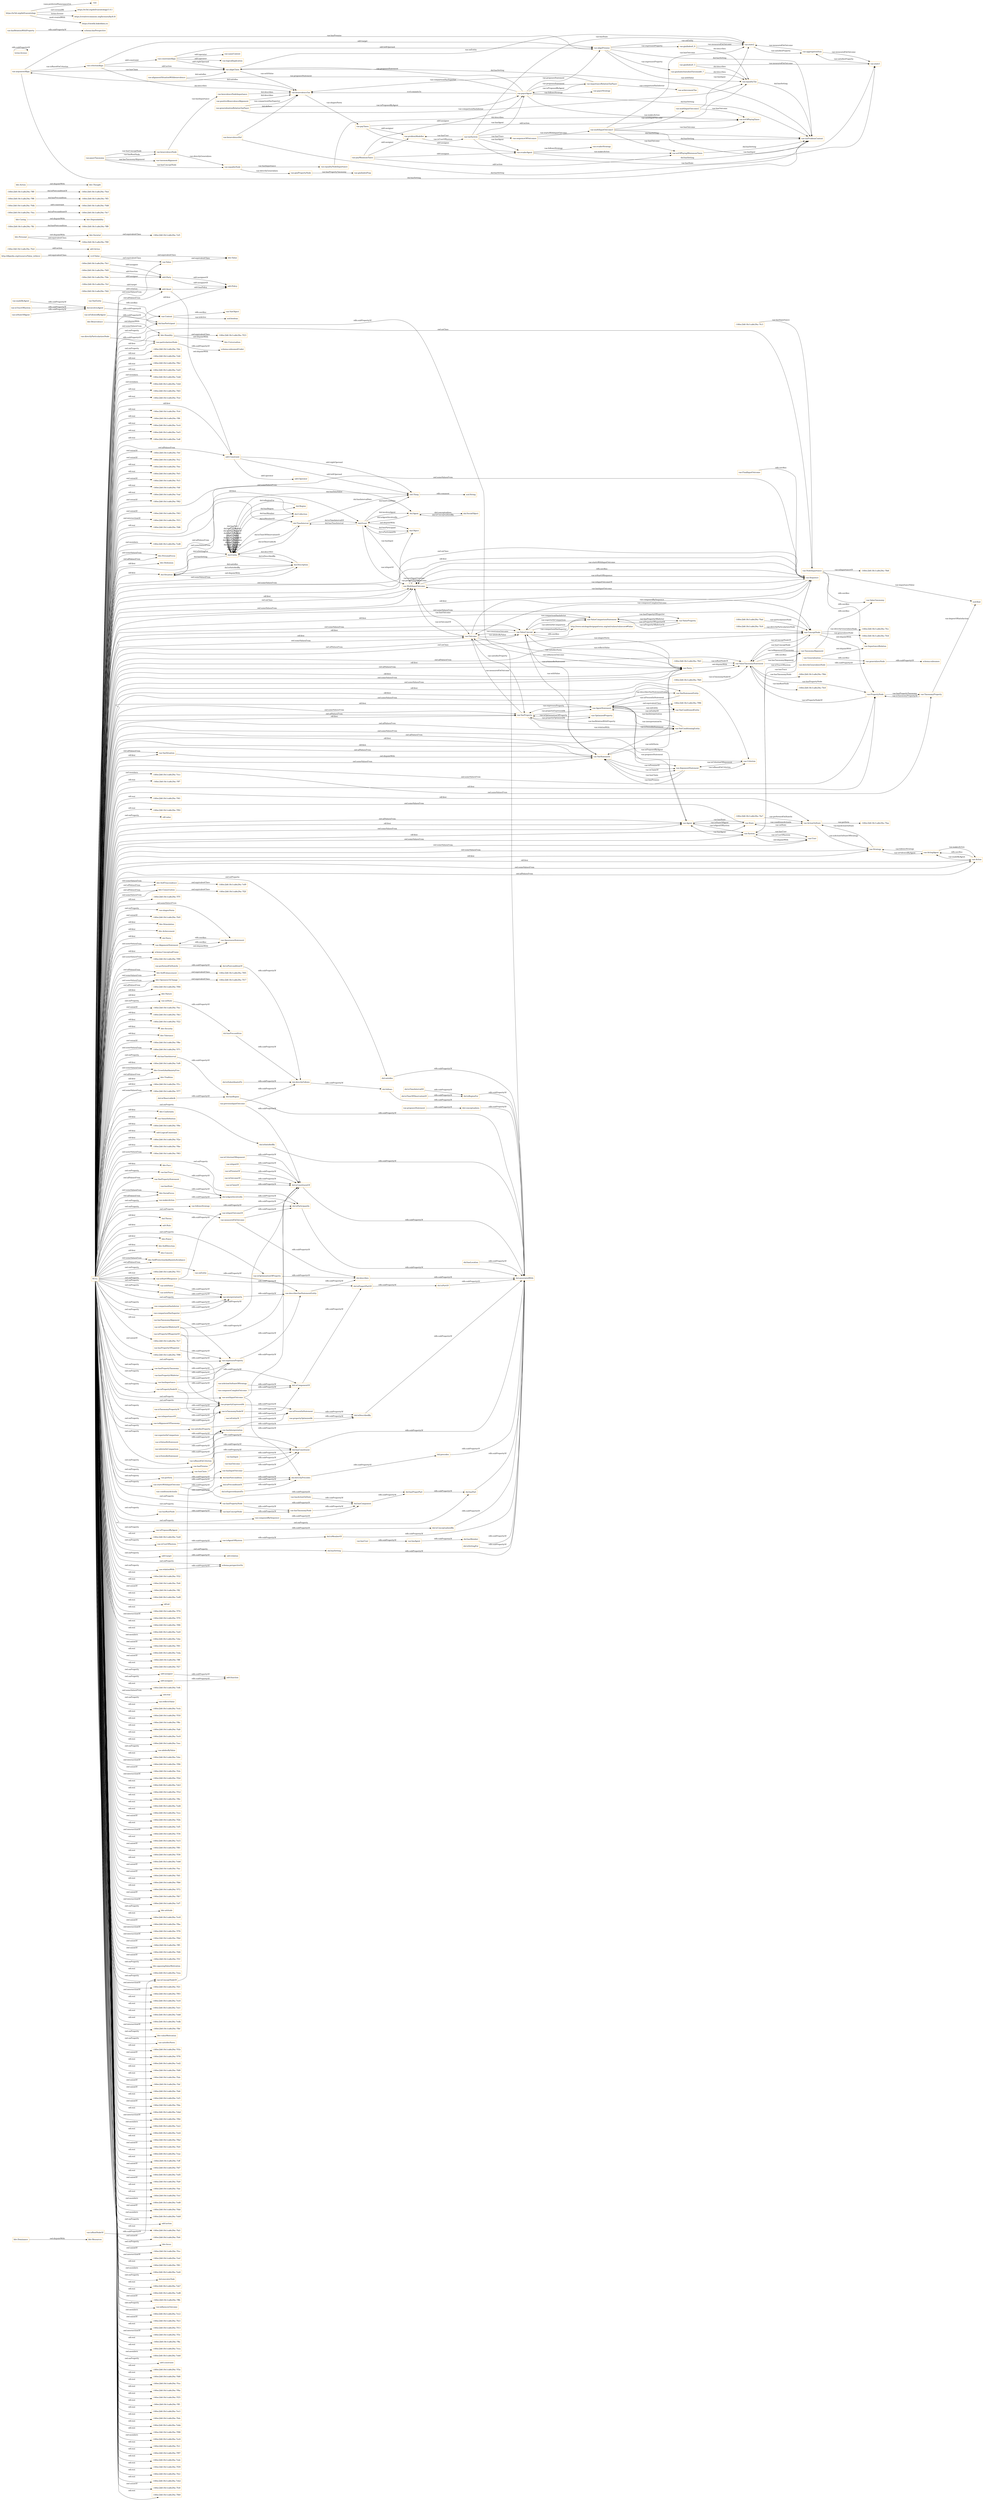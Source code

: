 digraph ar2dtool_diagram { 
rankdir=LR;
size="1501"
node [shape = rectangle, color="orange"]; "bhv:Dominance" "dul:Situation" "odrl:Action" "-140ec2b8:18c1ca8e29a:-7fb0" "bhv:PersonalFocus" "bhv:Hedonism" "-140ec2b8:18c1ca8e29a:-7fc3" "bhv:Societal" "-140ec2b8:18c1ca8e29a:-7fd5" "vae:NodeImportance" "-140ec2b8:18c1ca8e29a:-7fad" "-140ec2b8:18c1ca8e29a:-7fc0" "bhv:Universalism" "-140ec2b8:18c1ca8e29a:-7ff9" "-140ec2b8:18c1ca8e29a:-7fe4" "vae:Value" "bhv:Stimulation" "odrl:Policy" "bhv:Achievement" "bhv:Value" "dul:Norm" "odrl:Operator" "-140ec2b8:18c1ca8e29a:-7f05" "vae:VaeProperty" "bhv:SelfTrascendence" "-140ec2b8:18c1ca8e29a:-7fcc" "vae:Outcome" "schema:ConceptualFrame" "vae:VaeEntity" "vae:MultiInputOutcome" "-140ec2b8:18c1ca8e29a:-7f99" "-140ec2b8:18c1ca8e29a:-7f23" "bhv:Conservation" "vae:AlignmentStatement" "bhv:Dependability" "-140ec2b8:18c1ca8e29a:-7fc9" "dul:SocialObject" "-140ec2b8:18c1ca8e29a:-7fea" "bhv:Caring" "-140ec2b8:18c1ca8e29a:-7f04" "odrl:Asset" "bhv:Nature" "vae:Generalization" "vae:Context" "vae:ActionOnState" "vae:VaeStatement" "vae:TaxonomyProperty" "-140ec2b8:18c1ca8e29a:-7fb3" "-140ec2b8:18c1ca8e29a:-7f22" "bhv:Security" "-140ec2b8:18c1ca8e29a:-7fc6" "vae:ConceptNode" "dul:Object" "bhv:Tolerance" "vae:System" "http://dbpedia.org/resource/Value_(ethics)" "-140ec2b8:18c1ca8e29a:-7fdb" "bhv:Humility" "odrl:Party" "-140ec2b8:18c1ca8e29a:-7fbb" "vae:Norm" "-140ec2b8:18c1ca8e29a:-7f71" "-140ec2b8:18c1ca8e29a:-7ef9" "-140ec2b8:18c1ca8e29a:-7ef0" "bhv:GrowthAndAnxietyFree" "vae:User" "-140ec2b8:18c1ca8e29a:-7fd2" "vae:Sequence" "vae:AgentStatement" "-140ec2b8:18c1ca8e29a:-7f96" "vae:VaeConditionedEntity" "bhv:Tradition" "-140ec2b8:18c1ca8e29a:-7ff6" "dul:Event" "-140ec2b8:18c1ca8e29a:-7f1c" "dul:Agent" "-140ec2b8:18c1ca8e29a:-7f77" "-140ec2b8:18c1ca8e29a:-7ff0" "vae:ValueTaxonomyStatement" "vae:TaxonomyAlignment" "bhv:SelfEnhancement" "vae:Strategy" "-140ec2b8:18c1ca8e29a:-7fed" "vae:Agent" "bhv:Benevolence" "vae:FinalInputOutcome" "-140ec2b8:18c1ca8e29a:-7f17" "vae:VaeSituation" "bhv:Conformity" "vae:Action" "bhv:Resources" "-140ec2b8:18c1ca8e29a:-7fb8" "dul:Collection" "vae:AwarenessStatement" "vae:ValueDefinition" "bhv:OpennessToChange" "-140ec2b8:18c1ca8e29a:-7f0e" "vae:ActingAgent" "-140ec2b8:18c1ca8e29a:-7fde" "odrl:LogicalConstraint" "-140ec2b8:18c1ca8e29a:-7f2e" "vae:ValueConcept" "vae:PropertyNode" "vae:ValueProperty" "vae:ValueComparisonStatement" "-140ec2b8:18c1ca8e29a:-7fb5" "vae:VaeStatementEntity" "vae:Criterion" "-140ec2b8:18c1ca8e29a:-7fbe" "bhv:Thought" "dul:TimeInterval" "-140ec2b8:18c1ca8e29a:-7f63" "-140ec2b8:18c1ca8e29a:-7fd8" "vae:State" "dul:Entity" "bhv:Face" "vae:VaeConditioningEntity" "-140ec2b8:18c1ca8e29a:-7ef1" "vae:VaePropertyStatement" "bhv:SocialFocus" "-140ec2b8:18c1ca8e29a:-7faa" "odrl:Constraint" "vae:OptimizedProperty" "dul:Theory" "dul:Region" "dul:Description" "-140ec2b8:18c1ca8e29a:-7fe1" "-140ec2b8:18c1ca8e29a:-7fcf" "-140ec2b8:18c1ca8e29a:-7ff3" "-140ec2b8:18c1ca8e29a:-7ffc" "bhv:Action" "-140ec2b8:18c1ca8e29a:-7fa7" "vcvf:Value" "odrl:Rule" "bhv:Power" "vae:ImportanceRelation" "bhv:Personal" "-140ec2b8:18c1ca8e29a:-7fe7" "vae:ArgumentStatement" "bhv:SelfDirection" "-140ec2b8:18c1ca8e29a:-7f0f" "bhv:Concern" "bhv:SelfProtectionAndAnxietyAvoidance" "-140ec2b8:18c1ca8e29a:-7f2f" ; /*classes style*/
	"bhv:Action" -> "bhv:Thought" [ label = "owl:disjointWith" ];
	"vae:particularizesNode" -> "schema:subsumedUnder" [ label = "rdfs:subPropertyOf" ];
	"vae:hasConceptNode" -> "vae:hasTaxonomyNode" [ label = "rdfs:subPropertyOf" ];
	"vae:ConceptNode" -> "vae:PropertyNode" [ label = "owl:disjointWith" ];
	"vae:argumentAlign" -> "vae:criterionAlign" [ label = "vae:isBasedOnCriterion" ];
	"vae:argumentAlign" -> "vae:alignPremise" [ label = "vae:hasPremise" ];
	"vae:argumentAlign" -> "vae:alignClaim" [ label = "vae:hasClaim" ];
	"vae:argumentAlign" -> "vae:taxProblemContext" [ label = "dul:hasSetting" ];
	"vae:isTaxonomyNodeOf" -> "dul:isComponentOf" [ label = "rdfs:subPropertyOf" ];
	"vae:previousInputOutcome" -> "dul:isConstituentOf" [ label = "rdfs:subPropertyOf" ];
	"vae:previousInputOutcome" -> "dul:directlyFollows" [ label = "rdfs:subPropertyOf" ];
	"vae:proposesStatement" -> "dul:conceptualizes" [ label = "rdfs:subPropertyOf" ];
	"vae:hasTaxonomyNode" -> "dul:hasComponent" [ label = "rdfs:subPropertyOf" ];
	"vae:giniPropertyNode" -> "vae:giniIndexProp" [ label = "vae:hasPropertyTaxonomy" ];
	"dul:isSatisfiedBy" -> "dul:associatedWith" [ label = "rdfs:subPropertyOf" ];
	"vae:nextInputOutcome" -> "dul:isConstituentOf" [ label = "rdfs:subPropertyOf" ];
	"vae:nextInputOutcome" -> "dul:directlyPrecedes" [ label = "rdfs:subPropertyOf" ];
	"vae:VaeSituation" -> "vae:VaeStatement" [ label = "owl:disjointWith" ];
	"vae:benvolenceNodeImportance" -> "vae:benevolenceTax" [ label = "dul:describes" ];
	"dul:conceptualizes" -> "dul:associatedWith" [ label = "rdfs:subPropertyOf" ];
	"vae:comparisonHasInferior" -> "vae:interpretationOn" [ label = "rdfs:subPropertyOf" ];
	"vae:hasTrace" -> "dul:isAgentInvolvedIn" [ label = "rdfs:subPropertyOf" ];
	"vae:isInputOf" -> "dul:isConstituentOf" [ label = "rdfs:subPropertyOf" ];
	"dul:involvesAgent" -> "dul:hasParticipant" [ label = "rdfs:subPropertyOf" ];
	"dul:isObservableAt" -> "dul:hasRegion" [ label = "rdfs:subPropertyOf" ];
	"terms:license" -> "terms:license" [ label = "rdfs:subPropertyOf" ];
	"vae:multiInputOutcome2" -> "vae:actOfPayingTaxes" [ label = "vae:hasOutcome" ];
	"vae:multiInputOutcome2" -> "vae:state2" [ label = "vae:hasInput" ];
	"dul:hasLocation" -> "dul:associatedWith" [ label = "rdfs:subPropertyOf" ];
	"bhv:SelfTrascendence" -> "-140ec2b8:18c1ca8e29a:-7ef9" [ label = "owl:equivalentClass" ];
	"dul:isAgentInvolvedIn" -> "dul:isParticipantIn" [ label = "rdfs:subPropertyOf" ];
	"http://dbpedia.org/resource/Value_(ethics)" -> "vcvf:Value" [ label = "owl:equivalentClass" ];
	"vae:describesVaeStatementEntity" -> "dul:describes" [ label = "rdfs:subPropertyOf" ];
	"vae:hasPropertyTaxonomy" -> "vae:expressesProperty" [ label = "rdfs:subPropertyOf" ];
	"dul:Event" -> "dul:Object" [ label = "owl:disjointWith" ];
	"vae:isPremiseOf" -> "dul:isConstituentOf" [ label = "rdfs:subPropertyOf" ];
	"dul:isConstituentOf" -> "dul:associatedWith" [ label = "rdfs:subPropertyOf" ];
	"vae:interpretationOn" -> "vae:describesVaeStatementEntity" [ label = "rdfs:subPropertyOf" ];
	"vae:isTestedInStatement" -> "vae:hasInterpretation" [ label = "rdfs:subPropertyOf" ];
	"dul:Description" -> "dul:Situation" [ label = "owl:disjointWith" ];
	"vae:giniIndex0_3" -> "vae:state1" [ label = "vae:measuredOnOutcome" ];
	"vae:giniIndex0_3" -> "vae:equalityTax" [ label = "dul:describes" ];
	"vae:madeByAgent" -> "dul:involvesAgent" [ label = "rdfs:subPropertyOf" ];
	"dul:isPreconditionOf" -> "dul:directlyPrecedes" [ label = "rdfs:subPropertyOf" ];
	"vae:isOutcomeOf" -> "dul:isConstituentOf" [ label = "rdfs:subPropertyOf" ];
	"vae:isPresentInStatement" -> "dul:isDescribedBy" [ label = "rdfs:subPropertyOf" ];
	"vae:hasInput" -> "dul:hasConstituent" [ label = "rdfs:subPropertyOf" ];
	"bhv:Personal" -> "bhv:Societal" [ label = "owl:disjointWith" ];
	"bhv:Personal" -> "-140ec2b8:18c1ca8e29a:-7f0f" [ label = "owl:equivalentClass" ];
	"vae:hasUser" -> "vae:hasAgent" [ label = "rdfs:subPropertyOf" ];
	"vae:equalityTax" -> "vae:taxProblemContext" [ label = "dul:hasSetting" ];
	"dul:hasPart" -> "dul:associatedWith" [ label = "rdfs:subPropertyOf" ];
	"vae:onState" -> "dul:hasPrecondition" [ label = "rdfs:subPropertyOf" ];
	"vae:hasActionOnState" -> "dul:hasComponent" [ label = "rdfs:subPropertyOf" ];
	"vae:AgentStatement" -> "-140ec2b8:18c1ca8e29a:-7f96" [ label = "owl:equivalentClass" ];
	"vae:hasPropertyNode" -> "vae:hasTaxonomyNode" [ label = "rdfs:subPropertyOf" ];
	"vae:hasPropertyNode" -> "dul:hasComponent" [ label = "rdfs:subPropertyOf" ];
	"vae:payMinimumTaxes" -> "vae:problemModeller" [ label = "odrl:assigner" ];
	"vae:payMinimumTaxes" -> "vae:payerAgent" [ label = "odrl:assignee" ];
	"vae:payMinimumTaxes" -> "vae:evaderAgent" [ label = "odrl:assignee" ];
	"vae:payMinimumTaxes" -> "vae:actOfPayingMiniumumTaxes" [ label = "odrl:action" ];
	"vae:equalityNode" -> "vae:giniPropertyNode" [ label = "vae:directlyGeneralizes" ];
	"vae:equalityNode" -> "vae:equalityNodeImportance" [ label = "vae:hasImportance" ];
	"dul:hasPrecondition" -> "dul:directlyFollows" [ label = "rdfs:subPropertyOf" ];
	"vae:hasPropertyOfSuperior" -> "vae:expressesProperty" [ label = "rdfs:subPropertyOf" ];
	"odrl:Asset" -> "odrl:Constraint" [ label = "owl:disjointWith" ];
	"bhv:Conservation" -> "-140ec2b8:18c1ca8e29a:-7f2f" [ label = "owl:equivalentClass" ];
	"dul:hasRegion" -> "dul:associatedWith" [ label = "rdfs:subPropertyOf" ];
	"vae:isPropertyNodeOf" -> "vae:isTaxonomyNodeOf" [ label = "rdfs:subPropertyOf" ];
	"vae:isPropertyNodeOf" -> "dul:isComponentOf" [ label = "rdfs:subPropertyOf" ];
	"bhv:Societal" -> "-140ec2b8:18c1ca8e29a:-7ef1" [ label = "owl:equivalentClass" ];
	"dul:precedes" -> "dul:associatedWith" [ label = "rdfs:subPropertyOf" ];
	"vae:comparisonHasSuperior" -> "vae:interpretationOn" [ label = "rdfs:subPropertyOf" ];
	"vae:hasOutcome" -> "dul:hasConstituent" [ label = "rdfs:subPropertyOf" ];
	"vae:Norm" -> "vae:ValueTaxonomyStatement" [ label = "owl:disjointWith" ];
	"vae:alignPremise" -> "vae:equalityTax" [ label = "vae:withValue" ];
	"vae:alignPremise" -> "vae:state2" [ label = "vae:onEntity" ];
	"vae:alignPremise" -> "vae:giniIndexSatisfiedThreshold0_7" [ label = "vae:expressesProperty" ];
	"vae:alignPremise" -> "vae:giniIndex0_9" [ label = "vae:expressesProperty" ];
	"vae:alignPremise" -> "vae:taxProblemContext" [ label = "dul:hasSetting" ];
	"vae:isProposedByAgent" -> "dul:isConceptualizedBy" [ label = "rdfs:subPropertyOf" ];
	"dul:isComponentOf" -> "dul:isPropertPartOf" [ label = "rdfs:subPropertyOf" ];
	"vae:Value" -> "bhv:Value" [ label = "owl:equivalentClass" ];
	"bhv:Dominance" -> "bhv:Resources" [ label = "owl:disjointWith" ];
	"vae:isEntityOf" -> "vae:isPresentInStatement" [ label = "rdfs:subPropertyOf" ];
	"dul:isConceptualizedBy" -> "dul:associatedWith" [ label = "rdfs:subPropertyOf" ];
	"vae:MultiInputOutcome" -> "vae:Sequence" [ label = "rdfs:seeAlso" ];
	"vae:propertyExpressedAt" -> "vae:isPresentInStatement" [ label = "rdfs:subPropertyOf" ];
	"vae:payerAgent" -> "vae:taxProblemContext" [ label = "dul:hasSetting" ];
	"vae:payerAgent" -> "vae:importanceRelationTaxPayer" [ label = "vae:proposesStatement" ];
	"vae:payerAgent" -> "vae:payerStrategy" [ label = "vae:followsStrategy" ];
	"vae:payerAgent" -> "vae:benevolenceTax" [ label = "vcvf:commitsTo" ];
	"vae:payerAgent" -> "vae:argumentAlign" [ label = "vae:proposesStatement" ];
	"vae:payerAgent" -> "vae:alignClaim" [ label = "vae:proposesStatement" ];
	"vae:payerAgent" -> "vae:actOfPayingTaxes" [ label = "vae:makesAction" ];
	"vae:payerAgent" -> "vae:alignPremise" [ label = "vae:proposesStatement" ];
	"vae:hasState" -> "dul:isAgentInvolvedIn" [ label = "rdfs:subPropertyOf" ];
	"vae:AwarenessStatement" -> "vae:AlignmentStatement" [ label = "rdfs:seeAlso" ];
	"vae:isConceptNodeOf" -> "vae:isTaxonomyNodeOf" [ label = "rdfs:subPropertyOf" ];
	"bhv:Caring" -> "bhv:Dependability" [ label = "owl:disjointWith" ];
	"vae:payTaxes" -> "vae:problemModeller" [ label = "odrl:assigner" ];
	"vae:payTaxes" -> "vae:evaderAgent" [ label = "odrl:assignee" ];
	"vae:payTaxes" -> "vae:actOfPayingTaxes" [ label = "odrl:action" ];
	"vae:hasRootNode" -> "vae:hasConceptNode" [ label = "rdfs:subPropertyOf" ];
	"vae:isAgentOfSystem" -> "dul:isMemberOf" [ label = "rdfs:subPropertyOf" ];
	"dul:hasProperPart" -> "dul:hasPart" [ label = "rdfs:subPropertyOf" ];
	"vae:aggregationSum" -> "vae:state2" [ label = "vae:measuredOnOutcome" ];
	"vae:aggregationSum" -> "vae:state1" [ label = "vae:measuredOnOutcome" ];
	"vae:ValueConcept" -> "http://www.ontologydesignpatterns.org/ont/values/valuecore#Value" [ label = "rdfs:seeAlso" ];
	"vae:state1" -> "vae:aggregationSum" [ label = "vae:satisfiesProperty" ];
	"vae:isInputOutcomeOf" -> "dul:isConstituentOf" [ label = "rdfs:subPropertyOf" ];
	"vae:payerTaxonomy" -> "vae:taxonomAlignment" [ label = "vae:hasTaxonomyAlignment" ];
	"vae:payerTaxonomy" -> "vae:benevolenceNode" [ label = "vae:hasRootNode" ];
	"vae:payerTaxonomy" -> "vae:equalityNode" [ label = "vae:hasConceptNode" ];
	"vae:payerTaxonomy" -> "vae:benevolenceNode" [ label = "vae:hasConceptNode" ];
	"vae:isTaxonomyPropertyOf" -> "vae:propertyExpressedAt" [ label = "rdfs:subPropertyOf" ];
	"vae:giniIndex0_9" -> "vae:state2" [ label = "vae:measuredOnOutcome" ];
	"vae:giniIndex0_9" -> "vae:equalityTax" [ label = "dul:describes" ];
	"vae:directlyParticularizesNode" -> "vae:particularizesNode" [ label = "rdfs:subPropertyOf" ];
	"vae:isRootNodeOf" -> "vae:isConceptNodeOf" [ label = "rdfs:subPropertyOf" ];
	"vae:problemModeller" -> "vae:taxSystem" [ label = "vae:isUserOfSystem" ];
	"dul:hasSetting" -> "dul:associatedWith" [ label = "rdfs:subPropertyOf" ];
	"dul:hasMember" -> "dul:associatedWith" [ label = "rdfs:subPropertyOf" ];
	"vae:expressesProperty" -> "vae:describesVaeStatementEntity" [ label = "rdfs:subPropertyOf" ];
	"vae:taxSystem" -> "vae:problemModeller" [ label = "vae:hasUser" ];
	"vae:taxSystem" -> "vae:sequenceOfOutcomes" [ label = "vae:hasTrace" ];
	"vae:taxSystem" -> "vae:state2" [ label = "vae:hasState" ];
	"vae:taxSystem" -> "vae:state1" [ label = "vae:hasState" ];
	"vae:taxSystem" -> "vae:payerAgent" [ label = "vae:hasAgent" ];
	"vae:taxSystem" -> "vae:evaderAgent" [ label = "vae:hasAgent" ];
	"vae:taxSystem" -> "vae:taxProblemContext" [ label = "dul:hasSetting" ];
	"vae:hasAgent" -> "dul:hasMember" [ label = "rdfs:subPropertyOf" ];
	"vae:isFollowedByAgent" -> "dul:hasParticipant" [ label = "rdfs:subPropertyOf" ];
	"vae:criterionAlign" -> "vae:alignPremise" [ label = "odrl:target" ];
	"vae:criterionAlign" -> "vae:constraintAlign" [ label = "odrl:constraint" ];
	"vae:criterionAlign" -> "vae:alignClaim" [ label = "odrl:action" ];
	"vae:criterionAlign" -> "vae:benevolenceTax" [ label = "dul:describes" ];
	"vae:hasRelationWithProperty" -> "schema:hasPerspective" [ label = "rdfs:subPropertyOf" ];
	"vae:measuredOnOutcome" -> "dul:isParticipantIn" [ label = "rdfs:subPropertyOf" ];
	"vae:measuredOnOutcome" -> "dul:describes" [ label = "rdfs:subPropertyOf" ];
	"vae:isImportanceOf" -> "vae:propertyExpressedAt" [ label = "rdfs:subPropertyOf" ];
	"dul:isSettingFor" -> "dul:associatedWith" [ label = "rdfs:subPropertyOf" ];
	"vae:perform" -> "dul:hasPostcondition" [ label = "rdfs:subPropertyOf" ];
	"vcvf:Value" -> "bhv:Value" [ label = "owl:equivalentClass" ];
	"vcvf:Value" -> "vae:Value" [ label = "owl:equivalentClass" ];
	"dul:isPartOf" -> "dul:associatedWith" [ label = "rdfs:subPropertyOf" ];
	"vae:isTraceOfSystem" -> "dul:involvesAgent" [ label = "rdfs:subPropertyOf" ];
	"dul:isParticipantIn" -> "dul:associatedWith" [ label = "rdfs:subPropertyOf" ];
	"vae:directlyGeneralizesNode" -> "vae:generalizesNode" [ label = "rdfs:subPropertyOf" ];
	"dul:hasTimeInterval" -> "dul:hasRegion" [ label = "rdfs:subPropertyOf" ];
	"vae:importanceRelationTaxPayer" -> "vae:payerAgent" [ label = "vae:isProposedByAgent" ];
	"vae:importanceRelationTaxPayer" -> "vae:benevolenceTax" [ label = "vae:comparisonHasSuperior" ];
	"vae:importanceRelationTaxPayer" -> "vae:achievementTax" [ label = "vae:comparisonHasInferior" ];
	"vae:conditionsActionIn" -> "dul:isPreconditionOf" [ label = "rdfs:subPropertyOf" ];
	"vae:superiorInComparison" -> "vae:hasInterpretation" [ label = "rdfs:subPropertyOf" ];
	"vae:System" -> "vae:User" [ label = "owl:disjointWith" ];
	"dul:satisfies" -> "dul:associatedWith" [ label = "rdfs:subPropertyOf" ];
	"vae:ValueTaxonomyStatement" -> "vae:TaxonomyAlignment" [ label = "rdfs:seeAlso" ];
	"vae:followsStrategy" -> "dul:isParticipantIn" [ label = "rdfs:subPropertyOf" ];
	"vae:hasPropertyOfInferior" -> "vae:expressesProperty" [ label = "rdfs:subPropertyOf" ];
	"vae:composedBySequence" -> "dul:hasComponent" [ label = "rdfs:subPropertyOf" ];
	"vae:isActionOnStateOfStrategy" -> "dul:isComponentOf" [ label = "rdfs:subPropertyOf" ];
	"https://w3id.org/def/vaeontology" -> "vae:" [ label = "vann:preferredNamespaceUri" ];
	"https://w3id.org/def/vaeontology" -> "https://w3id.org/def/vaeontology/1.0.1" [ label = "owl:versionIRI" ];
	"https://w3id.org/def/vaeontology" -> "https://creativecommons.org/licenses/by/4.0/" [ label = "terms:license" ];
	"https://w3id.org/def/vaeontology" -> "https://chowlk.linkeddata.es" [ label = "mod:createdWith" ];
	"vae:benevolenceTax" -> "vae:payTaxes" [ label = "vae:shapesNorm" ];
	"dul:hasComponent" -> "dul:hasProperPart" [ label = "rdfs:subPropertyOf" ];
	"vae:startsWithInputOutcome" -> "vae:hasInputOutcome" [ label = "rdfs:subPropertyOf" ];
	"vae:startsWithInputOutcome" -> "dul:hasProperPart" [ label = "rdfs:subPropertyOf" ];
	"dul:hasParticipant" -> "dul:associatedWith" [ label = "rdfs:subPropertyOf" ];
	"vae:isOptimizationOfProperty" -> "dul:describes" [ label = "rdfs:subPropertyOf" ];
	"vae:propertyOptimizedAt" -> "dul:isDescribedBy" [ label = "rdfs:subPropertyOf" ];
	"bhv:Humility" -> "bhv:Universalism" [ label = "owl:disjointWith" ];
	"bhv:Humility" -> "-140ec2b8:18c1ca8e29a:-7f23" [ label = "owl:equivalentClass" ];
	"vae:FinalInputOutcome" -> "vae:Sequence" [ label = "rdfs:seeAlso" ];
	"odrl:target" -> "odrl:relation" [ label = "rdfs:subPropertyOf" ];
	"vae:benevolenceDef" -> "vae:benevolenceTax" [ label = "dul:defines" ];
	"vae:benevolenceDef" -> "vae:taxProblemContext" [ label = "dul:hasSetting" ];
	"bhv:SelfEnhancement" -> "-140ec2b8:18c1ca8e29a:-7f05" [ label = "owl:equivalentClass" ];
	"dul:directlyPrecedes" -> "dul:precedes" [ label = "rdfs:subPropertyOf" ];
	"vae:makesAction" -> "dul:isAgentInvolvedIn" [ label = "rdfs:subPropertyOf" ];
	"vae:withValue" -> "vae:interpretationOn" [ label = "rdfs:subPropertyOf" ];
	"vae:constraintAlign" -> "vae:alignClaim" [ label = "odrl:rightOperand" ];
	"vae:constraintAlign" -> "vae:sameContext" [ label = "odrl:operator" ];
	"vae:constraintAlign" -> "vae:logicalImplication" [ label = "odrl:operator" ];
	"vae:constraintAlign" -> "vae:alignPremise" [ label = "odrl:leftOperand" ];
	"dul:isRegionFor" -> "dul:associatedWith" [ label = "rdfs:subPropertyOf" ];
	"dul:describes" -> "dul:associatedWith" [ label = "rdfs:subPropertyOf" ];
	"vae:satisfiesProperty" -> "dul:isDescribedBy" [ label = "rdfs:subPropertyOf" ];
	"vae:isAlignmentOfTaxonomy" -> "vae:propertyExpressedAt" [ label = "rdfs:subPropertyOf" ];
	"vae:TaxonomyAlignment" -> "vae:ValueTaxonomy" [ label = "rdfs:seeAlso" ];
	"vae:generalizationRelationTaxPayer" -> "vae:payerAgent" [ label = "vae:isProposedByAgent" ];
	"vae:generalizationRelationTaxPayer" -> "vae:benevolenceTax" [ label = "vae:comparisonHasSuperior" ];
	"vae:generalizationRelationTaxPayer" -> "vae:equalityTax" [ label = "vae:comparisonHasInferior" ];
	"vae:hasImportance" -> "vae:expressesProperty" [ label = "rdfs:subPropertyOf" ];
	"vae:alignClaim" -> "vae:benevolenceTax" [ label = "vae:withValue" ];
	"vae:alignClaim" -> "vae:state2" [ label = "vae:onEntity" ];
	"vae:alignClaim" -> "vae:taxProblemContext" [ label = "dul:hasSetting" ];
	"dul:isDescribedBy" -> "dul:associatedWith" [ label = "rdfs:subPropertyOf" ];
	"vae:actOfPayingMiniumumTaxes" -> "vae:taxProblemContext" [ label = "dul:hasSetting" ];
	"vae:relationWith" -> "schema:perspectiveOn" [ label = "rdfs:subPropertyOf" ];
	"vae:NodeImportance" -> "vae:ValueTaxonomy" [ label = "rdfs:seeAlso" ];
	"vae:NodeImportance" -> "vae:ImportanceRelation" [ label = "rdfs:seeAlso" ];
	"dul:isSubordinatedTo" -> "dul:directlyFollows" [ label = "rdfs:subPropertyOf" ];
	"vae:multiInputOutcome1" -> "vae:multiInputOutcome2" [ label = "vae:nextInputOutcome" ];
	"vae:multiInputOutcome1" -> "vae:state2" [ label = "vae:hasOutcome" ];
	"vae:multiInputOutcome1" -> "vae:actOfPayingTaxes" [ label = "vae:hasOutcome" ];
	"vae:multiInputOutcome1" -> "vae:actOfPayingMiniumumTaxes" [ label = "vae:hasOutcome" ];
	"vae:multiInputOutcome1" -> "vae:state1" [ label = "vae:hasInput" ];
	"vae:Action" -> "vae:ActingAgent" [ label = "rdfs:seeAlso" ];
	"vae:isValuedInStatement" -> "vae:hasInterpretation" [ label = "rdfs:subPropertyOf" ];
	"vae:sequenceOfOutcomes" -> "vae:multiInputOutcome1" [ label = "vae:startsWithInputOutcome" ];
	"vae:sequenceOfOutcomes" -> "vae:taxProblemContext" [ label = "dul:hasSetting" ];
	"vae:inferiorInComparison" -> "vae:hasInterpretation" [ label = "rdfs:subPropertyOf" ];
	"vae:VaeEntity" -> "vae:Context" [ label = "rdfs:seeAlso" ];
	"vae:withNorm" -> "vae:interpretationOn" [ label = "rdfs:subPropertyOf" ];
	"vae:isClaimOf" -> "dul:isConstituentOf" [ label = "rdfs:subPropertyOf" ];
	"vae:hasInputOutcome" -> "dul:hasConstituent" [ label = "rdfs:subPropertyOf" ];
	"vae:alignmentSituationWithbenevolence" -> "vae:benevolenceTax" [ label = "dul:satisfies" ];
	"vae:alignmentSituationWithbenevolence" -> "vae:alignClaim" [ label = "dul:satisfies" ];
	"vae:isPropertyOfSuperiorOf" -> "vae:propertyExpressedAt" [ label = "rdfs:subPropertyOf" ];
	"vae:isPropertyOfSuperiorOf" -> "dul:isConstituentOf" [ label = "rdfs:subPropertyOf" ];
	"vae:evaderAgent" -> "vae:actOfPayingMiniumumTaxes" [ label = "vae:makesAction" ];
	"vae:evaderAgent" -> "vae:evaderStrategy" [ label = "vae:followsStrategy" ];
	"vae:evaderAgent" -> "vae:taxProblemContext" [ label = "dul:hasSetting" ];
	"vae:isStateOfAgent" -> "dul:involvesAgent" [ label = "rdfs:subPropertyOf" ];
	"dul:isPropertPartOf" -> "dul:isPartOf" [ label = "rdfs:subPropertyOf" ];
	"vae:Generalization" -> "vae:generalizesNode" [ label = "rdfs:seeAlso" ];
	"vae:Generalization" -> "vae:ImportanceRelation" [ label = "owl:disjointWith" ];
	"vae:Context" -> "vae:VaeObject" [ label = "rdfs:seeAlso" ];
	"NULL" -> "-140ec2b8:18c1ca8e29a:-7f32" [ label = "rdf:rest" ];
	"NULL" -> "-140ec2b8:18c1ca8e29a:-7fe8" [ label = "rdf:rest" ];
	"NULL" -> "dul:Collection" [ label = "owl:allValuesFrom" ];
	"NULL" -> "-140ec2b8:18c1ca8e29a:-7ff2" [ label = "owl:unionOf" ];
	"NULL" -> "vae:hasConceptNode" [ label = "owl:onProperty" ];
	"NULL" -> "bhv:PersonalFocus" [ label = "owl:someValuesFrom" ];
	"NULL" -> "-140ec2b8:18c1ca8e29a:-7ed9" [ label = "rdf:rest" ];
	"NULL" -> "bhv:Hedonism" [ label = "rdf:first" ];
	"NULL" -> "bhv:Conservation" [ label = "owl:allValuesFrom" ];
	"NULL" -> "rdf:nil" [ label = "rdf:rest" ];
	"NULL" -> "-140ec2b8:18c1ca8e29a:-7f74" [ label = "rdf:rest" ];
	"NULL" -> "vae:VaeConditioningEntity" [ label = "owl:someValuesFrom" ];
	"NULL" -> "-140ec2b8:18c1ca8e29a:-7f70" [ label = "owl:intersectionOf" ];
	"NULL" -> "vae:isBasedOnCriterion" [ label = "owl:onProperty" ];
	"NULL" -> "-140ec2b8:18c1ca8e29a:-7f06" [ label = "rdf:rest" ];
	"NULL" -> "vae:interpretationOn" [ label = "owl:onProperty" ];
	"NULL" -> "vae:ConceptNode" [ label = "rdf:first" ];
	"NULL" -> "-140ec2b8:18c1ca8e29a:-7ee0" [ label = "rdf:rest" ];
	"NULL" -> "-140ec2b8:18c1ca8e29a:-7ebe" [ label = "owl:members" ];
	"NULL" -> "-140ec2b8:18c1ca8e29a:-7f01" [ label = "owl:unionOf" ];
	"NULL" -> "vae:PropertyNode" [ label = "rdf:first" ];
	"NULL" -> "-140ec2b8:18c1ca8e29a:-7eda" [ label = "rdf:rest" ];
	"NULL" -> "-140ec2b8:18c1ca8e29a:-7ff8" [ label = "owl:unionOf" ];
	"NULL" -> "-140ec2b8:18c1ca8e29a:-7f27" [ label = "rdf:rest" ];
	"NULL" -> "-140ec2b8:18c1ca8e29a:-7f77" [ label = "owl:someValuesFrom" ];
	"NULL" -> "odrl:assignee" [ label = "owl:onProperty" ];
	"NULL" -> "vae:ConceptNode" [ label = "owl:someValuesFrom" ];
	"NULL" -> "vae:expressesProperty" [ label = "owl:onProperty" ];
	"NULL" -> "vae:VaeSituation" [ label = "owl:allValuesFrom" ];
	"NULL" -> "-140ec2b8:18c1ca8e29a:-7efb" [ label = "rdf:rest" ];
	"NULL" -> "dul:hasSetting" [ label = "owl:onProperty" ];
	"NULL" -> "bhv:SelfTrascendence" [ label = "owl:someValuesFrom" ];
	"NULL" -> "owl:real" [ label = "owl:someValuesFrom" ];
	"NULL" -> "vae:reflectsValue" [ label = "owl:onProperty" ];
	"NULL" -> "odrl:LogicalConstraint" [ label = "rdf:first" ];
	"NULL" -> "-140ec2b8:18c1ca8e29a:-7ecb" [ label = "rdf:rest" ];
	"NULL" -> "-140ec2b8:18c1ca8e29a:-7f18" [ label = "rdf:rest" ];
	"NULL" -> "-140ec2b8:18c1ca8e29a:-7f8c" [ label = "rdf:rest" ];
	"NULL" -> "vae:onEntity" [ label = "owl:onProperty" ];
	"NULL" -> "-140ec2b8:18c1ca8e29a:-7fa8" [ label = "rdf:rest" ];
	"NULL" -> "vae:VaeConditioningEntity" [ label = "owl:allValuesFrom" ];
	"NULL" -> "-140ec2b8:18c1ca8e29a:-7ec9" [ label = "rdf:rest" ];
	"NULL" -> "-140ec2b8:18c1ca8e29a:-7eec" [ label = "rdf:rest" ];
	"NULL" -> "vae:abidesByValue" [ label = "owl:onProperty" ];
	"NULL" -> "vae:comparisonHasInferior" [ label = "owl:onProperty" ];
	"NULL" -> "-140ec2b8:18c1ca8e29a:-7ef0" [ label = "rdf:first" ];
	"NULL" -> "vae:isUserOfSystem" [ label = "owl:onProperty" ];
	"NULL" -> "-140ec2b8:18c1ca8e29a:-7ebc" [ label = "rdf:rest" ];
	"NULL" -> "vae:ActionOnState" [ label = "rdf:first" ];
	"NULL" -> "vae:VaeStatement" [ label = "owl:someValuesFrom" ];
	"NULL" -> "vae:Criterion" [ label = "owl:allValuesFrom" ];
	"NULL" -> "odrl:Constraint" [ label = "owl:allValuesFrom" ];
	"NULL" -> "vae:VaeProperty" [ label = "owl:allValuesFrom" ];
	"NULL" -> "bhv:GrowthAndAnxietyFree" [ label = "owl:someValuesFrom" ];
	"NULL" -> "vae:Strategy" [ label = "owl:someValuesFrom" ];
	"NULL" -> "vae:withValue" [ label = "owl:onProperty" ];
	"NULL" -> "-140ec2b8:18c1ca8e29a:-7f94" [ label = "owl:intersectionOf" ];
	"NULL" -> "-140ec2b8:18c1ca8e29a:-7fcb" [ label = "owl:unionOf" ];
	"NULL" -> "-140ec2b8:18c1ca8e29a:-7f2d" [ label = "owl:intersectionOf" ];
	"NULL" -> "vae:ConceptNode" [ label = "owl:onClass" ];
	"NULL" -> "vae:Action" [ label = "rdf:first" ];
	"NULL" -> "-140ec2b8:18c1ca8e29a:-7eb3" [ label = "rdf:rest" ];
	"NULL" -> "vae:MultiInputOutcome" [ label = "owl:someValuesFrom" ];
	"NULL" -> "-140ec2b8:18c1ca8e29a:-7f1d" [ label = "rdf:rest" ];
	"NULL" -> "-140ec2b8:18c1ca8e29a:-7f6e" [ label = "rdf:rest" ];
	"NULL" -> "dul:hasPart" [ label = "owl:onProperty" ];
	"NULL" -> "-140ec2b8:18c1ca8e29a:-7ed4" [ label = "rdf:rest" ];
	"NULL" -> "-140ec2b8:18c1ca8e29a:-7ece" [ label = "rdf:rest" ];
	"NULL" -> "vae:AwarenessStatement" [ label = "owl:someValuesFrom" ];
	"NULL" -> "vae:Sequence" [ label = "owl:someValuesFrom" ];
	"NULL" -> "-140ec2b8:18c1ca8e29a:-7f2b" [ label = "owl:unionOf" ];
	"NULL" -> "-140ec2b8:18c1ca8e29a:-7ef5" [ label = "rdf:rest" ];
	"NULL" -> "-140ec2b8:18c1ca8e29a:-7f34" [ label = "owl:intersectionOf" ];
	"NULL" -> "vae:startsWithInputOutcome" [ label = "owl:onProperty" ];
	"NULL" -> "-140ec2b8:18c1ca8e29a:-7ec5" [ label = "rdf:rest" ];
	"NULL" -> "vae:Agent" [ label = "owl:someValuesFrom" ];
	"NULL" -> "bhv:Tradition" [ label = "rdf:first" ];
	"NULL" -> "vae:isStartOfSequence" [ label = "owl:onProperty" ];
	"NULL" -> "-140ec2b8:18c1ca8e29a:-7f81" [ label = "owl:unionOf" ];
	"NULL" -> "vae:nextInputOutcome" [ label = "owl:onProperty" ];
	"NULL" -> "vae:Sequence" [ label = "owl:onClass" ];
	"NULL" -> "vae:hasRootNode" [ label = "owl:onProperty" ];
	"NULL" -> "-140ec2b8:18c1ca8e29a:-7f30" [ label = "rdf:rest" ];
	"NULL" -> "-140ec2b8:18c1ca8e29a:-7eb6" [ label = "rdf:rest" ];
	"NULL" -> "vae:VaeConditionedEntity" [ label = "owl:someValuesFrom" ];
	"NULL" -> "-140ec2b8:18c1ca8e29a:-7fac" [ label = "owl:unionOf" ];
	"NULL" -> "-140ec2b8:18c1ca8e29a:-7fd1" [ label = "owl:unionOf" ];
	"NULL" -> "bhv:SelfEnhancement" [ label = "owl:someValuesFrom" ];
	"NULL" -> "-140ec2b8:18c1ca8e29a:-7fb6" [ label = "rdf:rest" ];
	"NULL" -> "bhv:GrowthAndAnxietyFree" [ label = "owl:allValuesFrom" ];
	"NULL" -> "vae:Outcome" [ label = "owl:someValuesFrom" ];
	"NULL" -> "-140ec2b8:18c1ca8e29a:-7f1c" [ label = "rdf:first" ];
	"NULL" -> "bhv:SelfDirection" [ label = "rdf:first" ];
	"NULL" -> "vae:TaxonomyProperty" [ label = "owl:someValuesFrom" ];
	"NULL" -> "dul:Theory" [ label = "rdf:first" ];
	"NULL" -> "dul:Event" [ label = "rdf:first" ];
	"NULL" -> "-140ec2b8:18c1ca8e29a:-7f72" [ label = "rdf:rest" ];
	"NULL" -> "vae:NodeImportance" [ label = "owl:onClass" ];
	"NULL" -> "-140ec2b8:18c1ca8e29a:-7fb7" [ label = "owl:unionOf" ];
	"NULL" -> "-140ec2b8:18c1ca8e29a:-7ef7" [ label = "owl:intersectionOf" ];
	"NULL" -> "vae:ArgumentStatement" [ label = "rdf:first" ];
	"NULL" -> "bhv:attitude" [ label = "owl:onProperty" ];
	"NULL" -> "-140ec2b8:18c1ca8e29a:-7ec8" [ label = "rdf:rest" ];
	"NULL" -> "vae:Norm" [ label = "rdf:first" ];
	"NULL" -> "schema:perspectiveOn" [ label = "owl:onProperty" ];
	"NULL" -> "-140ec2b8:18c1ca8e29a:-7fba" [ label = "owl:unionOf" ];
	"NULL" -> "-140ec2b8:18c1ca8e29a:-7f76" [ label = "owl:intersectionOf" ];
	"NULL" -> "vae:Value" [ label = "owl:someValuesFrom" ];
	"NULL" -> "-140ec2b8:18c1ca8e29a:-7fb4" [ label = "owl:intersectionOf" ];
	"NULL" -> "vae:VaeProperty" [ label = "rdf:first" ];
	"NULL" -> "-140ec2b8:18c1ca8e29a:-7ff5" [ label = "owl:unionOf" ];
	"NULL" -> "-140ec2b8:18c1ca8e29a:-7f04" [ label = "rdf:first" ];
	"NULL" -> "-140ec2b8:18c1ca8e29a:-7fd4" [ label = "owl:unionOf" ];
	"NULL" -> "-140ec2b8:18c1ca8e29a:-7f1f" [ label = "owl:unionOf" ];
	"NULL" -> "vae:isImportanceOf" [ label = "owl:onProperty" ];
	"NULL" -> "bhv:opposingValueMotivation" [ label = "owl:onProperty" ];
	"NULL" -> "bhv:Humility" [ label = "rdf:first" ];
	"NULL" -> "dul:isSatisfiedBy" [ label = "owl:onProperty" ];
	"NULL" -> "-140ec2b8:18c1ca8e29a:-7eea" [ label = "rdf:rest" ];
	"NULL" -> "-140ec2b8:18c1ca8e29a:-7f71" [ label = "owl:someValuesFrom" ];
	"NULL" -> "-140ec2b8:18c1ca8e29a:-7f21" [ label = "owl:intersectionOf" ];
	"NULL" -> "-140ec2b8:18c1ca8e29a:-7f03" [ label = "owl:intersectionOf" ];
	"NULL" -> "vae:ConceptNode" [ label = "owl:allValuesFrom" ];
	"NULL" -> "-140ec2b8:18c1ca8e29a:-7ec0" [ label = "rdf:rest" ];
	"NULL" -> "vae:hasImportance" [ label = "owl:onProperty" ];
	"NULL" -> "-140ec2b8:18c1ca8e29a:-7ee1" [ label = "rdf:rest" ];
	"NULL" -> "-140ec2b8:18c1ca8e29a:-7eb8" [ label = "rdf:rest" ];
	"NULL" -> "vae:satisfiesProperty" [ label = "owl:onProperty" ];
	"NULL" -> "bhv:OpennessToChange" [ label = "owl:allValuesFrom" ];
	"NULL" -> "-140ec2b8:18c1ca8e29a:-7edb" [ label = "rdf:rest" ];
	"NULL" -> "vae:VaeStatement" [ label = "rdf:first" ];
	"NULL" -> "-140ec2b8:18c1ca8e29a:-7f22" [ label = "rdf:first" ];
	"NULL" -> "-140ec2b8:18c1ca8e29a:-7fbf" [ label = "owl:intersectionOf" ];
	"NULL" -> "vae:VaeSituation" [ label = "rdf:first" ];
	"NULL" -> "bhv:valueMotivation" [ label = "owl:onProperty" ];
	"NULL" -> "vae:satisfiesNorm" [ label = "owl:onProperty" ];
	"NULL" -> "vae:relationWith" [ label = "owl:onProperty" ];
	"NULL" -> "-140ec2b8:18c1ca8e29a:-7f1b" [ label = "rdf:rest" ];
	"NULL" -> "-140ec2b8:18c1ca8e29a:-7f78" [ label = "owl:unionOf" ];
	"NULL" -> "bhv:Stimulation" [ label = "rdf:first" ];
	"NULL" -> "-140ec2b8:18c1ca8e29a:-7ed2" [ label = "rdf:rest" ];
	"NULL" -> "-140ec2b8:18c1ca8e29a:-7fd9" [ label = "rdf:rest" ];
	"NULL" -> "-140ec2b8:18c1ca8e29a:-7fab" [ label = "rdf:rest" ];
	"NULL" -> "-140ec2b8:18c1ca8e29a:-7fb3" [ label = "rdf:first" ];
	"NULL" -> "-140ec2b8:18c1ca8e29a:-7faf" [ label = "owl:unionOf" ];
	"NULL" -> "-140ec2b8:18c1ca8e29a:-7fa6" [ label = "owl:unionOf" ];
	"NULL" -> "odrl:Constraint" [ label = "rdf:first" ];
	"NULL" -> "-140ec2b8:18c1ca8e29a:-7ef3" [ label = "rdf:rest" ];
	"NULL" -> "odrl:target" [ label = "owl:onProperty" ];
	"NULL" -> "-140ec2b8:18c1ca8e29a:-7fda" [ label = "owl:unionOf" ];
	"NULL" -> "-140ec2b8:18c1ca8e29a:-7ebd" [ label = "rdf:rest" ];
	"NULL" -> "vae:makesAction" [ label = "owl:onProperty" ];
	"NULL" -> "-140ec2b8:18c1ca8e29a:-7f0d" [ label = "owl:intersectionOf" ];
	"NULL" -> "-140ec2b8:18c1ca8e29a:-7ee2" [ label = "owl:members" ];
	"NULL" -> "dul:Object" [ label = "owl:someValuesFrom" ];
	"NULL" -> "dul:isParticipantIn" [ label = "owl:onProperty" ];
	"NULL" -> "vae:onState" [ label = "owl:onProperty" ];
	"NULL" -> "vae:VaeProperty" [ label = "owl:someValuesFrom" ];
	"NULL" -> "bhv:SelfProtectionAndAnxietyAvoidance" [ label = "owl:someValuesFrom" ];
	"NULL" -> "-140ec2b8:18c1ca8e29a:-7ee4" [ label = "rdf:rest" ];
	"NULL" -> "vae:Agent" [ label = "owl:allValuesFrom" ];
	"NULL" -> "-140ec2b8:18c1ca8e29a:-7fbd" [ label = "rdf:rest" ];
	"NULL" -> "-140ec2b8:18c1ca8e29a:-7fe0" [ label = "owl:unionOf" ];
	"NULL" -> "vae:isConceptNodeOf" [ label = "owl:onProperty" ];
	"NULL" -> "-140ec2b8:18c1ca8e29a:-7eae" [ label = "rdf:rest" ];
	"NULL" -> "-140ec2b8:18c1ca8e29a:-7eff" [ label = "rdf:rest" ];
	"NULL" -> "vae:PropertyNode" [ label = "owl:someValuesFrom" ];
	"NULL" -> "-140ec2b8:18c1ca8e29a:-7fd7" [ label = "owl:unionOf" ];
	"NULL" -> "dul:Situation" [ label = "rdf:first" ];
	"NULL" -> "-140ec2b8:18c1ca8e29a:-7ed5" [ label = "rdf:rest" ];
	"NULL" -> "-140ec2b8:18c1ca8e29a:-7fa9" [ label = "owl:unionOf" ];
	"NULL" -> "-140ec2b8:18c1ca8e29a:-7fae" [ label = "rdf:rest" ];
	"NULL" -> "bhv:SelfEnhancement" [ label = "owl:allValuesFrom" ];
	"NULL" -> "vae:hasPropertyNode" [ label = "owl:onProperty" ];
	"NULL" -> "-140ec2b8:18c1ca8e29a:-7ecf" [ label = "rdf:rest" ];
	"NULL" -> "dul:Description" [ label = "owl:someValuesFrom" ];
	"NULL" -> "dul:hasTimeInterval" [ label = "owl:onProperty" ];
	"NULL" -> "-140ec2b8:18c1ca8e29a:-7f63" [ label = "owl:someValuesFrom" ];
	"NULL" -> "-140ec2b8:18c1ca8e29a:-7ed0" [ label = "owl:members" ];
	"NULL" -> "bhv:Conservation" [ label = "owl:someValuesFrom" ];
	"NULL" -> "-140ec2b8:18c1ca8e29a:-7fdd" [ label = "owl:unionOf" ];
	"NULL" -> "-140ec2b8:18c1ca8e29a:-7eb9" [ label = "owl:members" ];
	"NULL" -> "bhv:PersonalFocus" [ label = "owl:allValuesFrom" ];
	"NULL" -> "schema:ConceptualFrame" [ label = "rdf:first" ];
	"NULL" -> "vae:Strategy" [ label = "rdf:first" ];
	"NULL" -> "vae:Outcome" [ label = "rdf:first" ];
	"NULL" -> "odrl:action" [ label = "owl:onProperty" ];
	"NULL" -> "-140ec2b8:18c1ca8e29a:-7fa5" [ label = "rdf:rest" ];
	"NULL" -> "odrl:Asset" [ label = "owl:allValuesFrom" ];
	"NULL" -> "vae:isProposedByAgent" [ label = "owl:onProperty" ];
	"NULL" -> "-140ec2b8:18c1ca8e29a:-7fe6" [ label = "owl:unionOf" ];
	"NULL" -> "bhv:focus" [ label = "owl:onProperty" ];
	"NULL" -> "-140ec2b8:18c1ca8e29a:-7fce" [ label = "owl:unionOf" ];
	"NULL" -> "-140ec2b8:18c1ca8e29a:-7eef" [ label = "owl:intersectionOf" ];
	"NULL" -> "-140ec2b8:18c1ca8e29a:-7f61" [ label = "rdf:rest" ];
	"NULL" -> "vae:isAlignmentOfTaxonomy" [ label = "owl:onProperty" ];
	"NULL" -> "-140ec2b8:18c1ca8e29a:-7ee6" [ label = "owl:members" ];
	"NULL" -> "dul:executesTask" [ label = "owl:onProperty" ];
	"NULL" -> "-140ec2b8:18c1ca8e29a:-7eb7" [ label = "rdf:rest" ];
	"NULL" -> "vae:MultiInputOutcome" [ label = "rdf:first" ];
	"NULL" -> "-140ec2b8:18c1ca8e29a:-7f2e" [ label = "rdf:first" ];
	"NULL" -> "-140ec2b8:18c1ca8e29a:-7ed8" [ label = "rdf:rest" ];
	"NULL" -> "vae:ValueTaxonomyStatement" [ label = "owl:someValuesFrom" ];
	"NULL" -> "bhv:SelfProtectionAndAnxietyAvoidance" [ label = "owl:allValuesFrom" ];
	"NULL" -> "-140ec2b8:18c1ca8e29a:-7ffb" [ label = "owl:unionOf" ];
	"NULL" -> "vae:ValueDefinition" [ label = "rdf:first" ];
	"NULL" -> "vae:influencesOutcome" [ label = "owl:onProperty" ];
	"NULL" -> "bhv:Security" [ label = "rdf:first" ];
	"NULL" -> "vae:AgentStatement" [ label = "rdf:first" ];
	"NULL" -> "vae:propertyExpressedAt" [ label = "owl:onProperty" ];
	"NULL" -> "vae:AlignmentStatement" [ label = "owl:someValuesFrom" ];
	"NULL" -> "-140ec2b8:18c1ca8e29a:-7ec2" [ label = "owl:members" ];
	"NULL" -> "bhv:OpennessToChange" [ label = "owl:someValuesFrom" ];
	"NULL" -> "dul:hasParticipant" [ label = "owl:onProperty" ];
	"NULL" -> "odrl:assigner" [ label = "owl:onProperty" ];
	"NULL" -> "vae:Action" [ label = "owl:someValuesFrom" ];
	"NULL" -> "bhv:SocialFocus" [ label = "owl:someValuesFrom" ];
	"NULL" -> "vae:Norm" [ label = "owl:someValuesFrom" ];
	"NULL" -> "-140ec2b8:18c1ca8e29a:-7fe3" [ label = "owl:unionOf" ];
	"NULL" -> "dul:TimeInterval" [ label = "owl:someValuesFrom" ];
	"NULL" -> "vae:ValueComparisonStatement" [ label = "rdf:first" ];
	"NULL" -> "-140ec2b8:18c1ca8e29a:-7f13" [ label = "rdf:rest" ];
	"NULL" -> "dul:satisfies" [ label = "owl:onProperty" ];
	"NULL" -> "vae:VaePropertyStatement" [ label = "owl:allValuesFrom" ];
	"NULL" -> "odrl:Rule" [ label = "rdf:first" ];
	"NULL" -> "-140ec2b8:18c1ca8e29a:-7f3c" [ label = "owl:intersectionOf" ];
	"NULL" -> "bhv:SocialFocus" [ label = "owl:allValuesFrom" ];
	"NULL" -> "vae:ValueConcept" [ label = "owl:someValuesFrom" ];
	"NULL" -> "vae:hasPremise" [ label = "owl:onProperty" ];
	"NULL" -> "-140ec2b8:18c1ca8e29a:-7ffa" [ label = "rdf:rest" ];
	"NULL" -> "-140ec2b8:18c1ca8e29a:-7eca" [ label = "rdf:rest" ];
	"NULL" -> "bhv:Tolerance" [ label = "rdf:first" ];
	"NULL" -> "-140ec2b8:18c1ca8e29a:-7eb0" [ label = "owl:members" ];
	"NULL" -> "dul:Agent" [ label = "owl:someValuesFrom" ];
	"NULL" -> "odrl:constraint" [ label = "owl:onProperty" ];
	"NULL" -> "-140ec2b8:18c1ca8e29a:-7f3a" [ label = "rdf:rest" ];
	"NULL" -> "vae:State" [ label = "owl:someValuesFrom" ];
	"NULL" -> "-140ec2b8:18c1ca8e29a:-7fd0" [ label = "rdf:rest" ];
	"NULL" -> "bhv:Power" [ label = "rdf:first" ];
	"NULL" -> "vae:withNorm" [ label = "owl:onProperty" ];
	"NULL" -> "bhv:Nature" [ label = "rdf:first" ];
	"NULL" -> "-140ec2b8:18c1ca8e29a:-7fca" [ label = "rdf:rest" ];
	"NULL" -> "-140ec2b8:18c1ca8e29a:-7f0a" [ label = "rdf:rest" ];
	"NULL" -> "-140ec2b8:18c1ca8e29a:-7fbe" [ label = "rdf:first" ];
	"NULL" -> "-140ec2b8:18c1ca8e29a:-7f25" [ label = "rdf:rest" ];
	"NULL" -> "-140ec2b8:18c1ca8e29a:-7ff1" [ label = "rdf:rest" ];
	"NULL" -> "-140ec2b8:18c1ca8e29a:-7ec1" [ label = "rdf:rest" ];
	"NULL" -> "-140ec2b8:18c1ca8e29a:-7feb" [ label = "rdf:rest" ];
	"NULL" -> "-140ec2b8:18c1ca8e29a:-7ebb" [ label = "rdf:rest" ];
	"NULL" -> "vae:Action" [ label = "owl:allValuesFrom" ];
	"NULL" -> "vae:Agent" [ label = "rdf:first" ];
	"NULL" -> "-140ec2b8:18c1ca8e29a:-7f08" [ label = "rdf:rest" ];
	"NULL" -> "-140ec2b8:18c1ca8e29a:-7ec6" [ label = "owl:members" ];
	"NULL" -> "-140ec2b8:18c1ca8e29a:-7fc1" [ label = "rdf:rest" ];
	"NULL" -> "vae:followsStrategy" [ label = "owl:onProperty" ];
	"NULL" -> "vae:Sequence" [ label = "rdf:first" ];
	"NULL" -> "bhv:Achievement" [ label = "rdf:first" ];
	"NULL" -> "-140ec2b8:18c1ca8e29a:-7f97" [ label = "rdf:rest" ];
	"NULL" -> "vae:VaeStatementEntity" [ label = "rdf:first" ];
	"NULL" -> "bhv:Conformity" [ label = "rdf:first" ];
	"NULL" -> "vae:perform" [ label = "owl:onProperty" ];
	"NULL" -> "-140ec2b8:18c1ca8e29a:-7edc" [ label = "rdf:rest" ];
	"NULL" -> "bhv:SelfTrascendence" [ label = "owl:allValuesFrom" ];
	"NULL" -> "-140ec2b8:18c1ca8e29a:-7f29" [ label = "rdf:rest" ];
	"NULL" -> "-140ec2b8:18c1ca8e29a:-7f99" [ label = "owl:someValuesFrom" ];
	"NULL" -> "-140ec2b8:18c1ca8e29a:-7fe2" [ label = "rdf:rest" ];
	"NULL" -> "-140ec2b8:18c1ca8e29a:-7eb2" [ label = "rdf:rest" ];
	"NULL" -> "-140ec2b8:18c1ca8e29a:-7fc8" [ label = "owl:unionOf" ];
	"NULL" -> "-140ec2b8:18c1ca8e29a:-7fb9" [ label = "rdf:rest" ];
	"NULL" -> "-140ec2b8:18c1ca8e29a:-7fdc" [ label = "rdf:rest" ];
	"NULL" -> "vae:Norm" [ label = "owl:allValuesFrom" ];
	"NULL" -> "-140ec2b8:18c1ca8e29a:-7efd" [ label = "rdf:rest" ];
	"NULL" -> "-140ec2b8:18c1ca8e29a:-7fb2" [ label = "rdf:rest" ];
	"NULL" -> "-140ec2b8:18c1ca8e29a:-7ed3" [ label = "rdf:rest" ];
	"NULL" -> "-140ec2b8:18c1ca8e29a:-7edd" [ label = "owl:members" ];
	"NULL" -> "odrl:Policy" [ label = "rdf:first" ];
	"NULL" -> "-140ec2b8:18c1ca8e29a:-7eb4" [ label = "owl:members" ];
	"NULL" -> "-140ec2b8:18c1ca8e29a:-7fd3" [ label = "rdf:rest" ];
	"NULL" -> "vae:Context" [ label = "owl:someValuesFrom" ];
	"NULL" -> "vae:ValueTaxonomyStatement" [ label = "rdf:first" ];
	"NULL" -> "-140ec2b8:18c1ca8e29a:-7fcd" [ label = "rdf:rest" ];
	"NULL" -> "vae:hasTrace" [ label = "owl:onProperty" ];
	"NULL" -> "-140ec2b8:18c1ca8e29a:-7ff4" [ label = "rdf:rest" ];
	"NULL" -> "-140ec2b8:18c1ca8e29a:-7ec4" [ label = "rdf:rest" ];
	"NULL" -> "-140ec2b8:18c1ca8e29a:-7f0e" [ label = "rdf:first" ];
	"NULL" -> "-140ec2b8:18c1ca8e29a:-7fef" [ label = "owl:unionOf" ];
	"NULL" -> "-140ec2b8:18c1ca8e29a:-7fee" [ label = "rdf:rest" ];
	"NULL" -> "vae:MultiInputOutcome" [ label = "owl:onClass" ];
	"NULL" -> "vae:ValueConcept" [ label = "rdf:first" ];
	"NULL" -> "-140ec2b8:18c1ca8e29a:-7f7f" [ label = "rdf:rest" ];
	"NULL" -> "-140ec2b8:18c1ca8e29a:-7fc4" [ label = "rdf:rest" ];
	"NULL" -> "-140ec2b8:18c1ca8e29a:-7ee5" [ label = "rdf:rest" ];
	"NULL" -> "-140ec2b8:18c1ca8e29a:-7edf" [ label = "rdf:rest" ];
	"NULL" -> "-140ec2b8:18c1ca8e29a:-7fc2" [ label = "owl:unionOf" ];
	"NULL" -> "vae:composedBySequence" [ label = "owl:onProperty" ];
	"NULL" -> "-140ec2b8:18c1ca8e29a:-7fe5" [ label = "rdf:rest" ];
	"NULL" -> "-140ec2b8:18c1ca8e29a:-7fc5" [ label = "owl:unionOf" ];
	"NULL" -> "vae:Criterion" [ label = "rdf:first" ];
	"NULL" -> "vae:hasClaim" [ label = "owl:onProperty" ];
	"NULL" -> "-140ec2b8:18c1ca8e29a:-7fdf" [ label = "rdf:rest" ];
	"NULL" -> "-140ec2b8:18c1ca8e29a:-7eaf" [ label = "rdf:rest" ];
	"NULL" -> "-140ec2b8:18c1ca8e29a:-7f62" [ label = "owl:unionOf" ];
	"NULL" -> "bhv:Concern" [ label = "rdf:first" ];
	"NULL" -> "-140ec2b8:18c1ca8e29a:-7f43" [ label = "owl:unionOf" ];
	"NULL" -> "vae:VaeStatement" [ label = "owl:allValuesFrom" ];
	"NULL" -> "vae:particularizesNode" [ label = "owl:onProperty" ];
	"NULL" -> "vae:measuredOnOutcome" [ label = "owl:onProperty" ];
	"NULL" -> "vae:hasPropertyTaxonomy" [ label = "owl:onProperty" ];
	"NULL" -> "bhv:Face" [ label = "rdf:first" ];
	"NULL" -> "-140ec2b8:18c1ca8e29a:-7f15" [ label = "owl:intersectionOf" ];
	"NULL" -> "vae:ValueConcept" [ label = "owl:allValuesFrom" ];
	"NULL" -> "vae:State" [ label = "rdf:first" ];
	"NULL" -> "vae:System" [ label = "owl:someValuesFrom" ];
	"NULL" -> "-140ec2b8:18c1ca8e29a:-7fd6" [ label = "rdf:rest" ];
	"NULL" -> "-140ec2b8:18c1ca8e29a:-7ed6" [ label = "owl:members" ];
	"NULL" -> "-140ec2b8:18c1ca8e29a:-7ecc" [ label = "owl:members" ];
	"NULL" -> "-140ec2b8:18c1ca8e29a:-7ff7" [ label = "rdf:rest" ];
	"NULL" -> "-140ec2b8:18c1ca8e29a:-7f41" [ label = "rdf:rest" ];
	"NULL" -> "vae:isOptimizationOfProperty" [ label = "owl:onProperty" ];
	"NULL" -> "-140ec2b8:18c1ca8e29a:-7f92" [ label = "rdf:rest" ];
	"NULL" -> "rdf:value" [ label = "owl:onProperty" ];
	"NULL" -> "vae:shapesNorm" [ label = "owl:onProperty" ];
	"NULL" -> "-140ec2b8:18c1ca8e29a:-7fe9" [ label = "owl:unionOf" ];
	"NULL" -> "-140ec2b8:18c1ca8e29a:-7fec" [ label = "owl:unionOf" ];
	"NULL" -> "-140ec2b8:18c1ca8e29a:-7f8e" [ label = "owl:unionOf" ];
	"NULL" -> "vae:User" [ label = "owl:someValuesFrom" ];
	"NULL" -> "vae:comparisonHasSuperior" [ label = "owl:onProperty" ];
	"NULL" -> "-140ec2b8:18c1ca8e29a:-7f11" [ label = "rdf:rest" ];
	"NULL" -> "-140ec2b8:18c1ca8e29a:-7fc7" [ label = "rdf:rest" ];
	"NULL" -> "dul:Norm" [ label = "rdf:first" ];
	"NULL" -> "-140ec2b8:18c1ca8e29a:-7f98" [ label = "owl:unionOf" ];
	"NULL" -> "-140ec2b8:18c1ca8e29a:-7ee8" [ label = "rdf:rest" ];
	"NULL" -> "vae:isPropertyNodeOf" [ label = "owl:onProperty" ];
	"vae:isUserOfSystem" -> "vae:isAgentOfSystem" [ label = "rdfs:subPropertyOf" ];
	"vae:isPropertyOfInferiorOf" -> "vae:propertyExpressedAt" [ label = "rdfs:subPropertyOf" ];
	"vae:isPropertyOfInferiorOf" -> "dul:isConstituentOf" [ label = "rdfs:subPropertyOf" ];
	"vae:hasClaim" -> "dul:hasConstituent" [ label = "rdfs:subPropertyOf" ];
	"vae:generalizesNode" -> "schema:subsumes" [ label = "rdfs:subPropertyOf" ];
	"vae:state2" -> "vae:aggregationSum" [ label = "vae:satisfiesProperty" ];
	"dul:isTimeOfObservationOf" -> "dul:isRegionFor" [ label = "rdfs:subPropertyOf" ];
	"bhv:OpennessToChange" -> "-140ec2b8:18c1ca8e29a:-7f17" [ label = "owl:equivalentClass" ];
	"vae:hasTaxonomyAlignment" -> "vae:expressesProperty" [ label = "rdfs:subPropertyOf" ];
	"vae:benevolenceNode" -> "vae:equalityNode" [ label = "vae:directlyGeneralizes" ];
	"vae:benevolenceNode" -> "vae:benvolenceNodeImportance" [ label = "vae:hasImportance" ];
	"vae:hasPremise" -> "dul:hasConstituent" [ label = "rdfs:subPropertyOf" ];
	"vae:isStartOfSequence" -> "vae:isInputOutcomeOf" [ label = "rdfs:subPropertyOf" ];
	"vae:isStartOfSequence" -> "dul:isPropertPartOf" [ label = "rdfs:subPropertyOf" ];
	"bhv:Benevolence" -> "bhv:Humility" [ label = "owl:disjointWith" ];
	"odrl:assigner" -> "odrl:function" [ label = "rdfs:subPropertyOf" ];
	"vae:giniIndexSatisfiedThreshold0_7" -> "vae:equalityTax" [ label = "dul:describes" ];
	"vae:onEntity" -> "vae:describesVaeStatementEntity" [ label = "rdfs:subPropertyOf" ];
	"vae:composesComplexOutcome" -> "dul:isComponentOf" [ label = "rdfs:subPropertyOf" ];
	"vae:equalityNodeImportance" -> "vae:equalityTax" [ label = "dul:describes" ];
	"vae:positiveBenevolenceAlignment" -> "vae:benevolenceTax" [ label = "dul:describes" ];
	"vae:hasInterpretation" -> "vae:isPresentInStatement" [ label = "rdfs:subPropertyOf" ];
	"vae:AlignmentStatement" -> "vae:AwarenessStatement" [ label = "rdfs:seeAlso" ];
	"vae:AlignmentStatement" -> "vae:AwarenessStatement" [ label = "owl:disjointWith" ];
	"dul:isPostconditionOf" -> "dul:directlyFollows" [ label = "rdfs:subPropertyOf" ];
	"dul:hasConstituent" -> "dul:associatedWith" [ label = "rdfs:subPropertyOf" ];
	"odrl:assignee" -> "odrl:function" [ label = "rdfs:subPropertyOf" ];
	"dul:directlyFollows" -> "dul:follows" [ label = "rdfs:subPropertyOf" ];
	"dul:follows" -> "dul:associatedWith" [ label = "rdfs:subPropertyOf" ];
	"dul:isMemberOf" -> "dul:associatedWith" [ label = "rdfs:subPropertyOf" ];
	"vae:isBasedOnCriterion" -> "dul:hasConstituent" [ label = "rdfs:subPropertyOf" ];
	"vae:performedOnStateIn" -> "dul:isPostconditionOf" [ label = "rdfs:subPropertyOf" ];
	"dul:hasPostcondition" -> "dul:directlyPrecedes" [ label = "rdfs:subPropertyOf" ];
	"vae:isCriterionOfArgument" -> "dul:isConstituentOf" [ label = "rdfs:subPropertyOf" ];
	"dul:isSuperordinatedTo" -> "dul:directlyPrecedes" [ label = "rdfs:subPropertyOf" ];
	"dul:isTimeIntervalOf" -> "dul:isRegionFor" [ label = "rdfs:subPropertyOf" ];
	"-140ec2b8:18c1ca8e29a:-7ff6" -> "-140ec2b8:18c1ca8e29a:-7ff3" [ label = "dul:hasPrecondition" ];
	"vae:Agent" -> "vae:System" [ label = "vae:isAgentOfSystem" ];
	"dul:Entity" -> "dul:Entity" [ label = "dul:follows" ];
	"vae:NodeImportance" -> "-140ec2b8:18c1ca8e29a:-7fb8" [ label = "vae:isImportanceOf" ];
	"vae:Outcome" -> "vae:Sequence" [ label = "vae:composedBySequence" ];
	"-140ec2b8:18c1ca8e29a:-7fb5" -> "vae:ValueTaxonomyStatement" [ label = "vae:isRootNodeOf" ];
	"dul:TimeInterval" -> "owl:Thing" [ label = "dul:hasIntervalDate" ];
	"dul:Entity" -> "dul:Entity" [ label = "dul:isPartOf" ];
	"odrl:Constraint" -> "owl:Thing" [ label = "odrl:rightOperand" ];
	"vae:ActionOnState" -> "-140ec2b8:18c1ca8e29a:-7faa" [ label = "vae:perform" ];
	"vae:ValueComparisonStatement" -> "vae:ValueProperty" [ label = "vae:hasPropertyOfSuperior" ];
	"vae:Outcome" -> "vae:ValueConcept" [ label = "vae:abidesByValue" ];
	"vae:AgentStatement" -> "vae:VaeProperty" [ label = "vae:expressesProperty" ];
	"vae:ActingAgent" -> "vae:Strategy" [ label = "vae:followsStrategy" ];
	"vae:ActionOnState" -> "vae:Strategy" [ label = "vae:isActionOnStateOfStrategy" ];
	"dul:Agent" -> "dul:Event" [ label = "dul:isAgentInvolvedIn" ];
	"dul:SocialObject" -> "dul:Agent" [ label = "dul:isConceptualizedBy" ];
	"-140ec2b8:18c1ca8e29a:-7fb0" -> "vae:ValueTaxonomyStatement" [ label = "vae:isTaxonomyNodeOf" ];
	"vae:AgentStatement" -> "vae:VaeConditionedEntity" [ label = "vae:onEntity" ];
	"vae:ConceptNode" -> "-140ec2b8:18c1ca8e29a:-7fcc" [ label = "vae:directlyGeneralizesNode" ];
	"vae:Sequence" -> "vae:MultiInputOutcome" [ label = "vae:hasInputOutcome" ];
	"vae:MultiInputOutcome" -> "dul:Event" [ label = "vae:hasInput" ];
	"dul:Entity" -> "dul:Entity" [ label = "dul:hasComponent" ];
	"vae:Sequence" -> "vae:MultiInputOutcome" [ label = "vae:startsWithInputOutcome" ];
	"dul:Object" -> "dul:Event" [ label = "dul:isParticipantIn" ];
	"vae:AgentStatement" -> "vae:Agent" [ label = "vae:isProposedByAgent" ];
	"vae:ValueTaxonomyStatement" -> "-140ec2b8:18c1ca8e29a:-7fbb" [ label = "vae:hasTaxonomyNode" ];
	"vae:MultiInputOutcome" -> "vae:MultiInputOutcome" [ label = "vae:previousInputOutcome" ];
	"vae:ValueComparisonStatement" -> "vae:ValueConcept" [ label = "vae:comparisonHasSuperior" ];
	"odrl:Constraint" -> "odrl:Operator" [ label = "odrl:operator" ];
	"vae:Outcome" -> "vae:VaeProperty" [ label = "vae:satisfiesProperty" ];
	"vae:AgentStatement" -> "vae:VaeStatementEntity" [ label = "vae:describesVaeStatementEntity" ];
	"odrl:Asset" -> "odrl:Policy" [ label = "odrl:hasPolicy" ];
	"vae:ArgumentStatement" -> "vae:VaeStatement" [ label = "vae:hasClaim" ];
	"dul:Entity" -> "dul:Collection" [ label = "dul:isMemberOf" ];
	"vae:Agent" -> "vae:AgentStatement" [ label = "vae:proposesStatement" ];
	"dul:TimeInterval" -> "dul:Event" [ label = "dul:isTimeIntervalOf" ];
	"vae:System" -> "vae:Sequence" [ label = "vae:hasTrace" ];
	"dul:Event" -> "owl:Thing" [ label = "dul:hasEventDate" ];
	"vae:Outcome" -> "vae:Norm" [ label = "vae:satisfiesNorm" ];
	"vae:User" -> "vae:System" [ label = "vae:isUserOfSystem" ];
	"-140ec2b8:18c1ca8e29a:-7fe4" -> "odrl:Action" [ label = "odrl:action" ];
	"odrl:Party" -> "odrl:Policy" [ label = "odrl:assigneeOf" ];
	"dul:Entity" -> "dul:Entity" [ label = "dul:hasLocation" ];
	"vae:TaxonomyProperty" -> "xsd:float" [ label = "vae:degreeOfSatisfaction" ];
	"vae:Sequence" -> "vae:Outcome" [ label = "vae:composesComplexOutcome" ];
	"vae:Criterion" -> "vae:ArgumentStatement" [ label = "vae:isCriterionOfArgument" ];
	"dul:Entity" -> "dul:Entity" [ label = "dul:directlyPrecedes" ];
	"-140ec2b8:18c1ca8e29a:-7fc9" -> "vae:ConceptNode" [ label = "vae:directlyParticularizesNode" ];
	"vae:PropertyNode" -> "vae:ValueTaxonomyStatement" [ label = "vae:isPropertyNodeOf" ];
	"vae:ValueTaxonomyStatement" -> "vae:ConceptNode" [ label = "vae:hasConceptNode" ];
	"dul:Entity" -> "dul:Entity" [ label = "dul:isComponentOf" ];
	"dul:Event" -> "dul:TimeInterval" [ label = "dul:hasTimeInterval" ];
	"vae:ValueComparisonStatement" -> "vae:ValueProperty" [ label = "vae:hasPropertyOfInferior" ];
	"vae:Sequence" -> "vae:System" [ label = "vae:isTraceOfSystem" ];
	"vae:VaeStatementEntity" -> "vae:AgentStatement" [ label = "vae:isPresentInStatement" ];
	"vae:ConceptNode" -> "-140ec2b8:18c1ca8e29a:-7fc6" [ label = "vae:generalizesNode" ];
	"vae:VaeProperty" -> "vae:VaeConditioningEntity" [ label = "vae:relationWith" ];
	"-140ec2b8:18c1ca8e29a:-7fd5" -> "odrl:Party" [ label = "odrl:function" ];
	"vae:System" -> "vae:User" [ label = "vae:hasUser" ];
	"dul:Event" -> "vae:MultiInputOutcome" [ label = "vae:isInputOf" ];
	"vae:OptimizedProperty" -> "vae:VaeProperty" [ label = "vae:isOptimizationOfProperty" ];
	"dul:Agent" -> "dul:SocialObject" [ label = "dul:conceptualizes" ];
	"vae:ConceptNode" -> "vae:ValueTaxonomyStatement" [ label = "vae:isConceptNodeOf" ];
	"vae:Agent" -> "vae:State" [ label = "vae:hasState" ];
	"vae:AgentStatement" -> "vae:VaeConditioningEntity" [ label = "vae:interpretationOn" ];
	"vae:MultiInputOutcome" -> "vae:Sequence" [ label = "vae:isStartOfSequence" ];
	"vae:VaeStatement" -> "vae:ArgumentStatement" [ label = "vae:isPremiseOf" ];
	"-140ec2b8:18c1ca8e29a:-7ffc" -> "-140ec2b8:18c1ca8e29a:-7ff9" [ label = "dul:hasPostcondition" ];
	"dul:Entity" -> "dul:Entity" [ label = "dul:precedes" ];
	"vae:Strategy" -> "vae:ActingAgent" [ label = "vae:isFollowedByAgent" ];
	"dul:Event" -> "dul:Object" [ label = "dul:hasParticipant" ];
	"-140ec2b8:18c1ca8e29a:-7fd2" -> "odrl:Asset" [ label = "odrl:relation" ];
	"dul:Region" -> "dul:Entity" [ label = "dul:isRegionFor" ];
	"dul:Entity" -> "dul:TimeInterval" [ label = "dul:isObservableAt" ];
	"vae:MultiInputOutcome" -> "vae:Sequence" [ label = "vae:isInputOutcomeOf" ];
	"vae:Context" -> "xsd:boolean" [ label = "vae:isActive" ];
	"vae:ValueTaxonomyStatement" -> "vae:TaxonomyAlignment" [ label = "vae:hasTaxonomyAlignment" ];
	"vae:PropertyNode" -> "vae:TaxonomyProperty" [ label = "vae:hasPropertyTaxonomy" ];
	"odrl:Party" -> "odrl:Policy" [ label = "odrl:assignerOf" ];
	"-140ec2b8:18c1ca8e29a:-7fea" -> "-140ec2b8:18c1ca8e29a:-7fe7" [ label = "dul:isPreconditionOf" ];
	"vae:ValueTaxonomyStatement" -> "-140ec2b8:18c1ca8e29a:-7fc0" [ label = "vae:hasRootNode" ];
	"dul:Entity" -> "dul:Description" [ label = "dul:isDescribedBy" ];
	"vae:ValueProperty" -> "vae:ValueComparisonStatement" [ label = "vae:isPropertyOfSuperiorOf" ];
	"vae:ValueConcept" -> "vae:ValueComparisonStatement" [ label = "vae:superiorInComparison" ];
	"vae:Norm" -> "vae:ValueConcept" [ label = "vae:reflectsValue" ];
	"vae:VaeConditioningEntity" -> "vae:VaeProperty" [ label = "vae:hasRelationWithProperty" ];
	"vae:State" -> "vae:Agent" [ label = "vae:isStateOfAgent" ];
	"dul:Situation" -> "dul:Entity" [ label = "dul:isSettingFor" ];
	"dul:Entity" -> "dul:Entity" [ label = "dul:directlyFollows" ];
	"-140ec2b8:18c1ca8e29a:-7ff0" -> "-140ec2b8:18c1ca8e29a:-7fed" [ label = "dul:isPostconditionOf" ];
	"vae:ValueComparisonStatement" -> "vae:ValueConcept" [ label = "vae:comparisonHasInferior" ];
	"vae:VaeConditionedEntity" -> "vae:AgentStatement" [ label = "vae:isEntityOf" ];
	"vae:Outcome" -> "vae:MultiInputOutcome" [ label = "vae:isOutcomeOf" ];
	"vae:VaeProperty" -> "vae:Outcome" [ label = "vae:measuredOnOutcome" ];
	"-140ec2b8:18c1ca8e29a:-7fde" -> "odrl:Party" [ label = "odrl:assigner" ];
	"vae:ArgumentStatement" -> "vae:VaeStatement" [ label = "vae:hasPremise" ];
	"dul:Entity" -> "dul:Situation" [ label = "dul:hasSetting" ];
	"vae:VaeProperty" -> "vae:OptimizedProperty" [ label = "vae:propertyOptimizedAt" ];
	"odrl:Constraint" -> "owl:Thing" [ label = "odrl:leftOperand" ];
	"dul:TimeInterval" -> "dul:Entity" [ label = "dul:isTimeOfObservationOf" ];
	"dul:Event" -> "dul:Agent" [ label = "dul:involvesAgent" ];
	"vae:ActionOnState" -> "vae:State" [ label = "vae:onState" ];
	"-140ec2b8:18c1ca8e29a:-7fc3" -> "vae:NodeImportance" [ label = "vae:hasImportance" ];
	"vae:VaeStatement" -> "vae:ArgumentStatement" [ label = "vae:isClaimOf" ];
	"vae:Strategy" -> "vae:ActionOnState" [ label = "vae:hasActionOnState" ];
	"dul:Description" -> "dul:Entity" [ label = "dul:describes" ];
	"dul:Collection" -> "dul:Entity" [ label = "dul:hasMember" ];
	"-140ec2b8:18c1ca8e29a:-7fad" -> "vae:ConceptNode" [ label = "vae:particularizesNode" ];
	"vae:VaeStatement" -> "vae:Norm" [ label = "vae:withNorm" ];
	"vae:ActingAgent" -> "vae:Action" [ label = "vae:makesAction" ];
	"dul:Entity" -> "dul:Entity" [ label = "dul:isConstituentOf" ];
	"vae:Norm" -> "vae:VaeStatement" [ label = "vae:isTestedInStatement" ];
	"dul:Entity" -> "dul:Entity" [ label = "dul:hasConstituent" ];
	"dul:Entity" -> "owl:Thing" [ label = "dul:hasDataValue" ];
	"-140ec2b8:18c1ca8e29a:-7fa7" -> "vae:ActionOnState" [ label = "vae:performedOnStateIn" ];
	"vae:ValueConcept" -> "vae:VaeStatement" [ label = "vae:isValuedInStatement" ];
	"vae:MultiInputOutcome" -> "vae:Outcome" [ label = "vae:hasOutcome" ];
	"vae:ValueTaxonomyStatement" -> "vae:PropertyNode" [ label = "vae:hasPropertyNode" ];
	"owl:Thing" -> "xsd:String" [ label = "rdfs:comment" ];
	"vae:ArgumentStatement" -> "vae:Criterion" [ label = "vae:isBasedOnCriterion" ];
	"-140ec2b8:18c1ca8e29a:-7fe1" -> "odrl:Party" [ label = "odrl:assignee" ];
	"vae:VaeProperty" -> "vae:AgentStatement" [ label = "vae:propertyExpressedAt" ];
	"vae:TaxonomyProperty" -> "vae:PropertyNode" [ label = "vae:isTaxonomyPropertyOf" ];
	"vae:TaxonomyAlignment" -> "vae:ValueTaxonomyStatement" [ label = "vae:isAlignmentOfTaxonomy" ];
	"vae:NodeImportance" -> "xsd:float" [ label = "vae:importanceValue" ];
	"-140ec2b8:18c1ca8e29a:-7fdb" -> "-140ec2b8:18c1ca8e29a:-7fd8" [ label = "odrl:constraint" ];
	"-140ec2b8:18c1ca8e29a:-7fcf" -> "odrl:Asset" [ label = "odrl:target" ];
	"vae:ValueProperty" -> "vae:ValueComparisonStatement" [ label = "vae:isPropertyOfInferiorOf" ];
	"vae:MultiInputOutcome" -> "vae:MultiInputOutcome" [ label = "vae:nextInputOutcome" ];
	"vae:ValueConcept" -> "vae:Outcome" [ label = "vae:constrainsOutcome" ];
	"dul:Description" -> "dul:Situation" [ label = "dul:isSatisfiedBy" ];
	"vae:VaeConditioningEntity" -> "vae:AgentStatement" [ label = "vae:hasInterpretation" ];
	"vae:System" -> "vae:Agent" [ label = "vae:hasAgent" ];
	"vae:Norm" -> "vae:Outcome" [ label = "vae:influencesOutcome" ];
	"dul:Entity" -> "dul:Region" [ label = "dul:hasRegion" ];
	"vae:State" -> "vae:ActionOnState" [ label = "vae:conditionsActionIn" ];
	"dul:Entity" -> "dul:Entity" [ label = "dul:hasPart" ];
	"vae:VaeStatement" -> "vae:ValueConcept" [ label = "vae:withValue" ];
	"dul:Situation" -> "dul:Description" [ label = "dul:satisfies" ];
	"vae:ValueConcept" -> "vae:Norm" [ label = "vae:shapesNorm" ];
	"vae:Action" -> "vae:ActingAgent" [ label = "vae:madeByAgent" ];
	"vae:ValueConcept" -> "vae:ValueComparisonStatement" [ label = "vae:inferiorInComparison" ];

}
